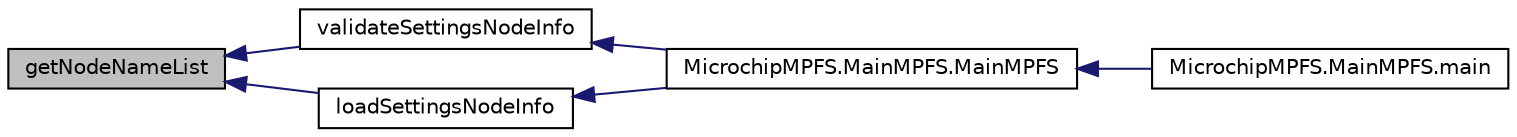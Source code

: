 digraph "getNodeNameList"
{
  edge [fontname="Helvetica",fontsize="10",labelfontname="Helvetica",labelfontsize="10"];
  node [fontname="Helvetica",fontsize="10",shape=record];
  rankdir="LR";
  Node1 [label="getNodeNameList",height=0.2,width=0.4,color="black", fillcolor="grey75", style="filled", fontcolor="black"];
  Node1 -> Node2 [dir="back",color="midnightblue",fontsize="10",style="solid"];
  Node2 [label="validateSettingsNodeInfo",height=0.2,width=0.4,color="black", fillcolor="white", style="filled",URL="$class_microchip_m_p_f_s_1_1xml_interface.html#a94855324cee6a000bb4b527f4ec21ef4"];
  Node2 -> Node3 [dir="back",color="midnightblue",fontsize="10",style="solid"];
  Node3 [label="MicrochipMPFS.MainMPFS.MainMPFS",height=0.2,width=0.4,color="black", fillcolor="white", style="filled",URL="$class_microchip_m_p_f_s_1_1_main_m_p_f_s.html#a90442339f2be472c5eaa68c0834837b1"];
  Node3 -> Node4 [dir="back",color="midnightblue",fontsize="10",style="solid"];
  Node4 [label="MicrochipMPFS.MainMPFS.main",height=0.2,width=0.4,color="black", fillcolor="white", style="filled",URL="$class_microchip_m_p_f_s_1_1_main_m_p_f_s.html#a75988cf84fc6ee7a2ebff36e363021aa"];
  Node1 -> Node5 [dir="back",color="midnightblue",fontsize="10",style="solid"];
  Node5 [label="loadSettingsNodeInfo",height=0.2,width=0.4,color="black", fillcolor="white", style="filled",URL="$class_microchip_m_p_f_s_1_1xml_interface.html#a8d99bb7eb1df1c831271fd7bc0088e9e"];
  Node5 -> Node3 [dir="back",color="midnightblue",fontsize="10",style="solid"];
}
